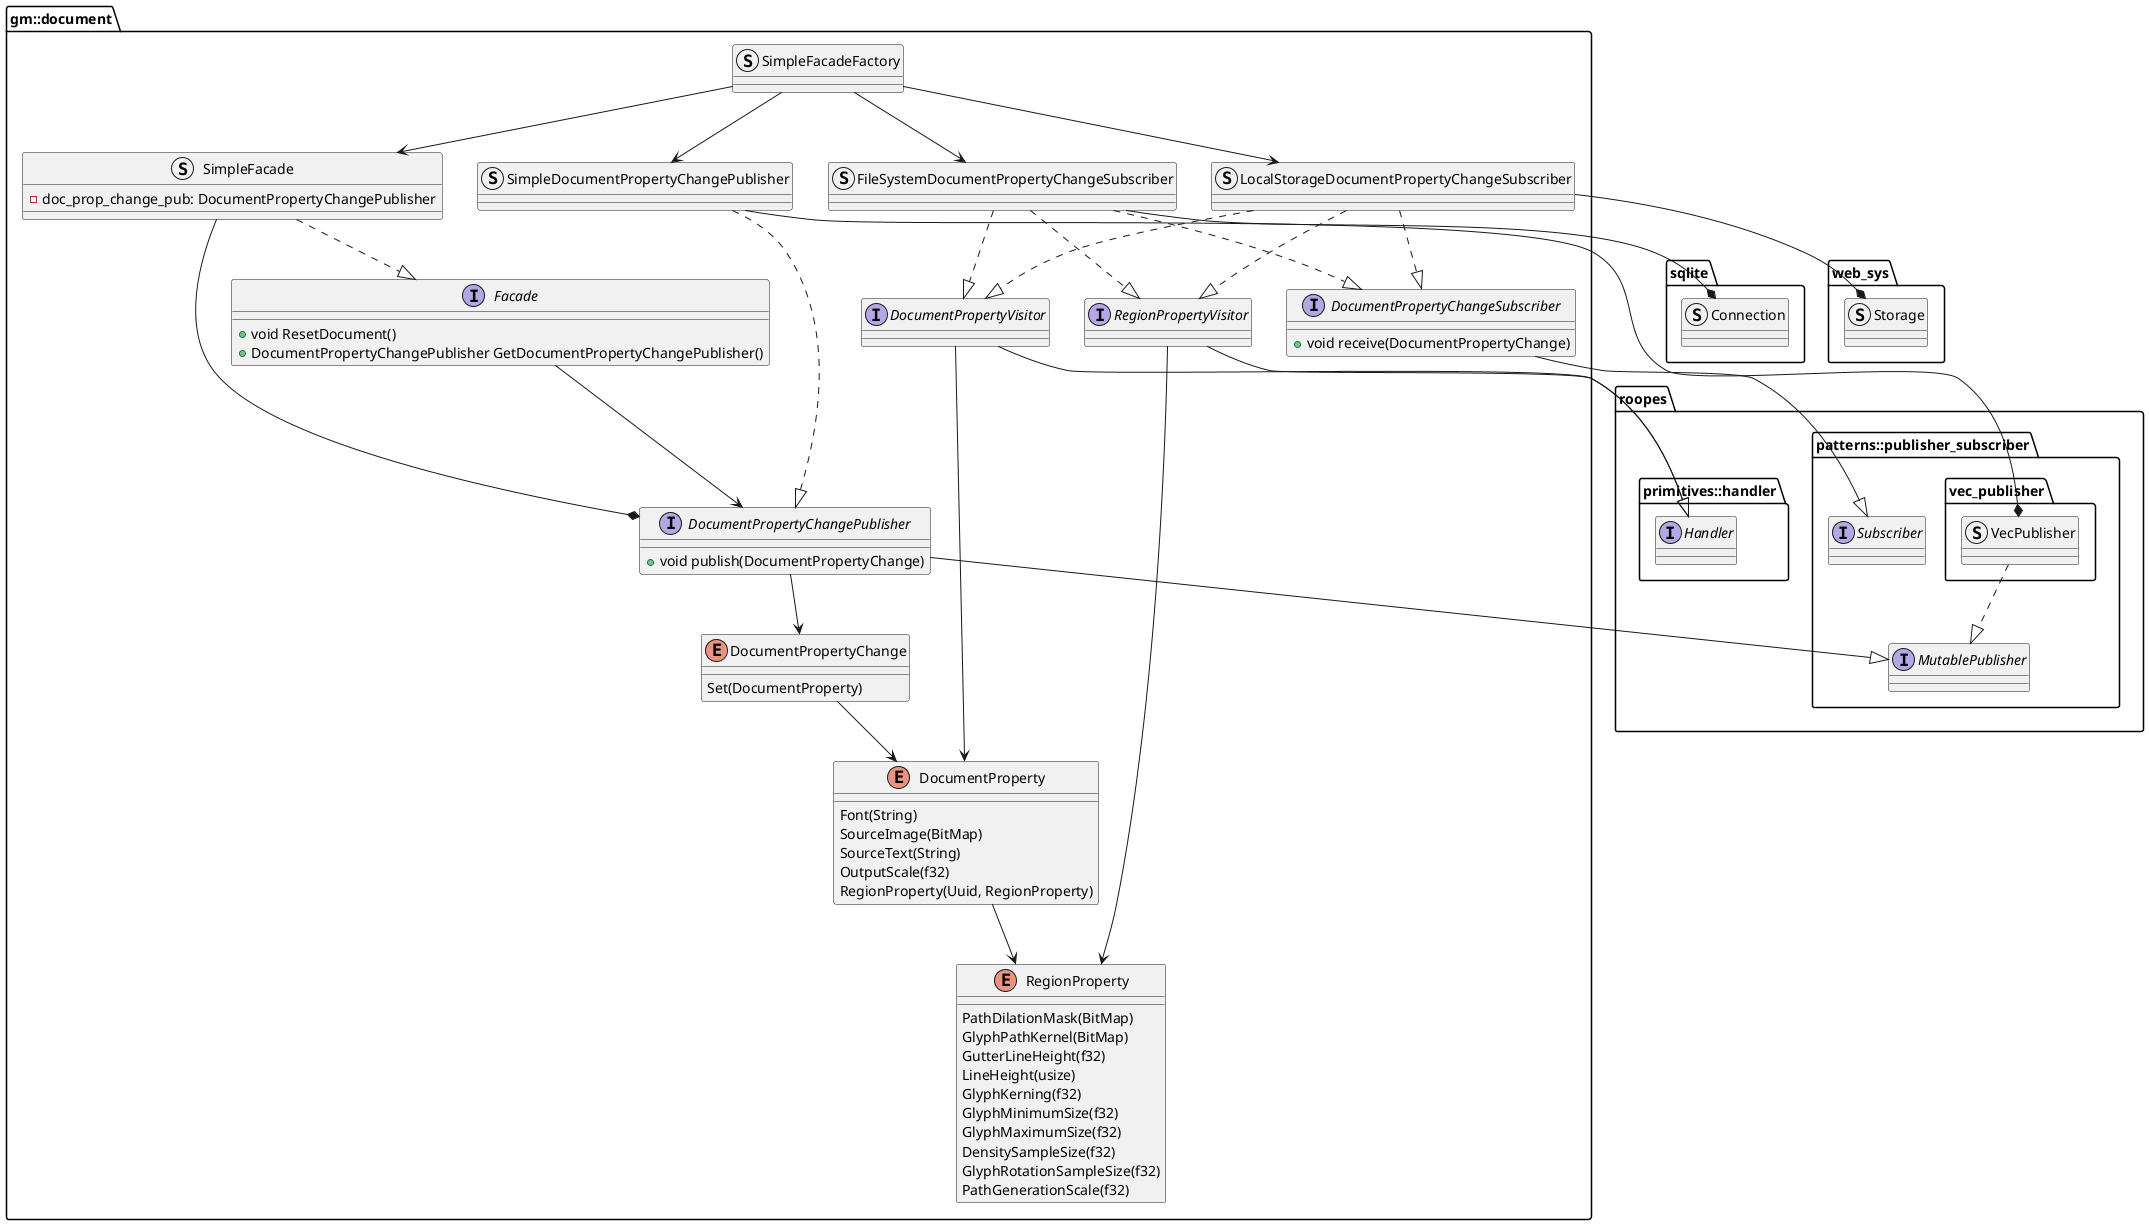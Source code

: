 @startuml
skinparam componentStyle uml1

package "gm::document" {
    interface "Facade" as docf{
        + void ResetDocument()
        + DocumentPropertyChangePublisher GetDocumentPropertyChangePublisher()
    }

    interface "DocumentPropertyChangePublisher" as docpcp {
        + void publish(DocumentPropertyChange)
    }

    struct "SimpleDocumentPropertyChangePublisher" as docspcp {
    }

    interface "DocumentPropertyChangeSubscriber" as docpcs {
        + void receive(DocumentPropertyChange)
    }

    enum "DocumentPropertyChange" as docpc {
        Set(DocumentProperty)
    }

    enum "DocumentProperty" as docp {
        Font(String)
        SourceImage(BitMap)
        SourceText(String)
        OutputScale(f32)
        RegionProperty(Uuid, RegionProperty)
    }

    enum "RegionProperty" as docrp {
        PathDilationMask(BitMap)
        GlyphPathKernel(BitMap)
        GutterLineHeight(f32)
        LineHeight(usize)
        GlyphKerning(f32)
        GlyphMinimumSize(f32)
        GlyphMaximumSize(f32)
        DensitySampleSize(f32)
        GlyphRotationSampleSize(f32)
        PathGenerationScale(f32)
    }

    struct "SimpleFacade" as docsf{
        - doc_prop_change_pub: DocumentPropertyChangePublisher
    }
    struct "FileSystemDocumentPropertyChangeSubscriber" as docfdpcs
    struct "LocalStorageDocumentPropertyChangeSubscriber" as doclspcs
    struct "SimpleFacadeFactory" as docsff

    interface "DocumentPropertyVisitor" as docpv {}
    interface "RegionPropertyVisitor" as docrpv {}
}

package "roopes" {
    package "patterns::publisher_subscriber" {
        interface "MutablePublisher" as rmp {
        }

        interface "Subscriber" as rs {
        }

        package "vec_publisher" {
            struct "VecPublisher" as rvp {
            }
        }
    }

    package "primitives::handler" {
        interface "Handler" as rphh {}
    }
}

package web_sys{
    struct "Storage" as wss {
    }
}

package sqlite{
    struct "Connection" as sqlc {
    }
}

docsff --> docsf
docsff --> docfdpcs
docsff --> doclspcs
docsff --> docspcp

docsf ..|> docf
docsf --* docpcp

docfdpcs ..|> docpcs
doclspcs ..|> docpcs
docpcp --> docpc
docpc --> docp
docf --> docpcp
docp --> docrp

docpcs --|> rs
docpcp --|> rmp

docspcp ..|> docpcp
docspcp --* rvp

rvp ..|> rmp

docpv --> docp
docrpv --> docrp
docpv --|> rphh
docrpv --|> rphh

doclspcs ..|> docpv
doclspcs ..|> docrpv
docfdpcs ..|> docpv
docfdpcs ..|> docrpv

doclspcs --* wss
docfdpcs --* sqlc

@enduml
